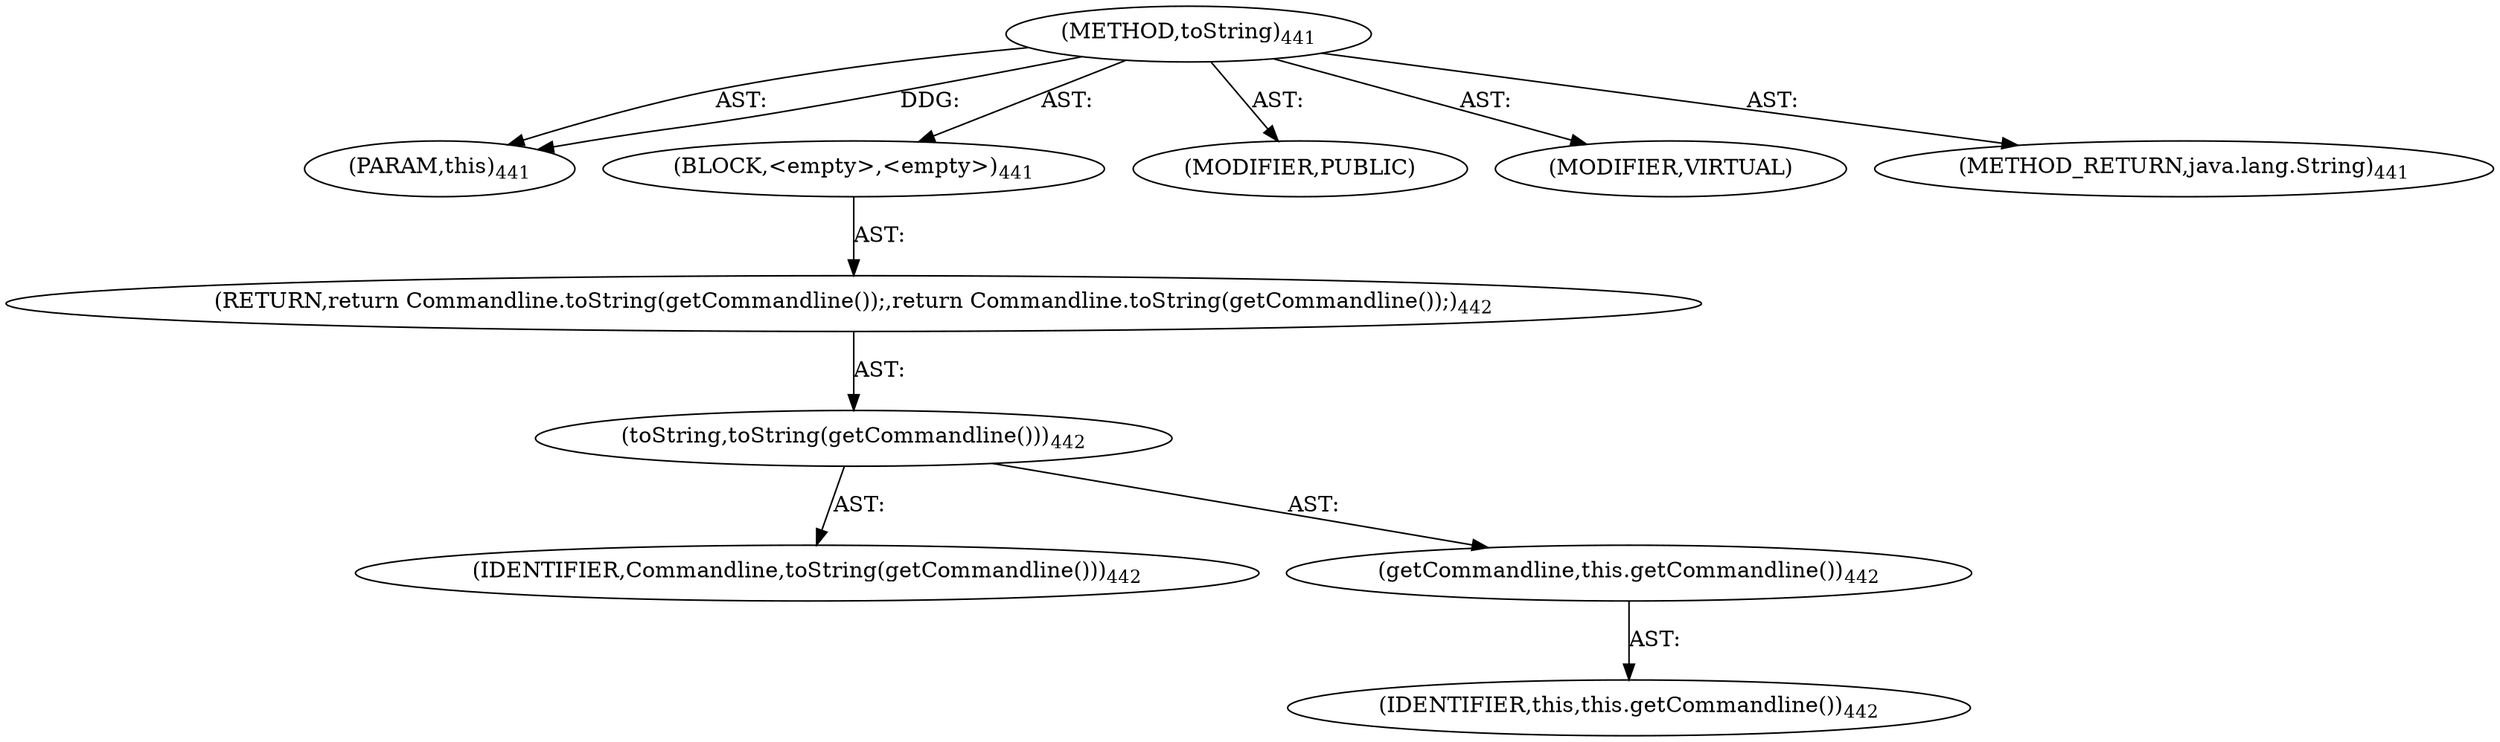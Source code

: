 digraph "toString" {  
"111669149724" [label = <(METHOD,toString)<SUB>441</SUB>> ]
"115964117000" [label = <(PARAM,this)<SUB>441</SUB>> ]
"25769803830" [label = <(BLOCK,&lt;empty&gt;,&lt;empty&gt;)<SUB>441</SUB>> ]
"146028888081" [label = <(RETURN,return Commandline.toString(getCommandline());,return Commandline.toString(getCommandline());)<SUB>442</SUB>> ]
"30064771300" [label = <(toString,toString(getCommandline()))<SUB>442</SUB>> ]
"68719476918" [label = <(IDENTIFIER,Commandline,toString(getCommandline()))<SUB>442</SUB>> ]
"30064771301" [label = <(getCommandline,this.getCommandline())<SUB>442</SUB>> ]
"68719476749" [label = <(IDENTIFIER,this,this.getCommandline())<SUB>442</SUB>> ]
"133143986243" [label = <(MODIFIER,PUBLIC)> ]
"133143986244" [label = <(MODIFIER,VIRTUAL)> ]
"128849018908" [label = <(METHOD_RETURN,java.lang.String)<SUB>441</SUB>> ]
  "111669149724" -> "115964117000"  [ label = "AST: "] 
  "111669149724" -> "25769803830"  [ label = "AST: "] 
  "111669149724" -> "133143986243"  [ label = "AST: "] 
  "111669149724" -> "133143986244"  [ label = "AST: "] 
  "111669149724" -> "128849018908"  [ label = "AST: "] 
  "25769803830" -> "146028888081"  [ label = "AST: "] 
  "146028888081" -> "30064771300"  [ label = "AST: "] 
  "30064771300" -> "68719476918"  [ label = "AST: "] 
  "30064771300" -> "30064771301"  [ label = "AST: "] 
  "30064771301" -> "68719476749"  [ label = "AST: "] 
  "111669149724" -> "115964117000"  [ label = "DDG: "] 
}
